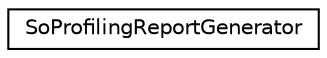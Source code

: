 digraph "Graphical Class Hierarchy"
{
 // LATEX_PDF_SIZE
  edge [fontname="Helvetica",fontsize="10",labelfontname="Helvetica",labelfontsize="10"];
  node [fontname="Helvetica",fontsize="10",shape=record];
  rankdir="LR";
  Node0 [label="SoProfilingReportGenerator",height=0.2,width=0.4,color="black", fillcolor="white", style="filled",URL="$classSoProfilingReportGenerator.html",tooltip="Convenience report generator functionality."];
}
